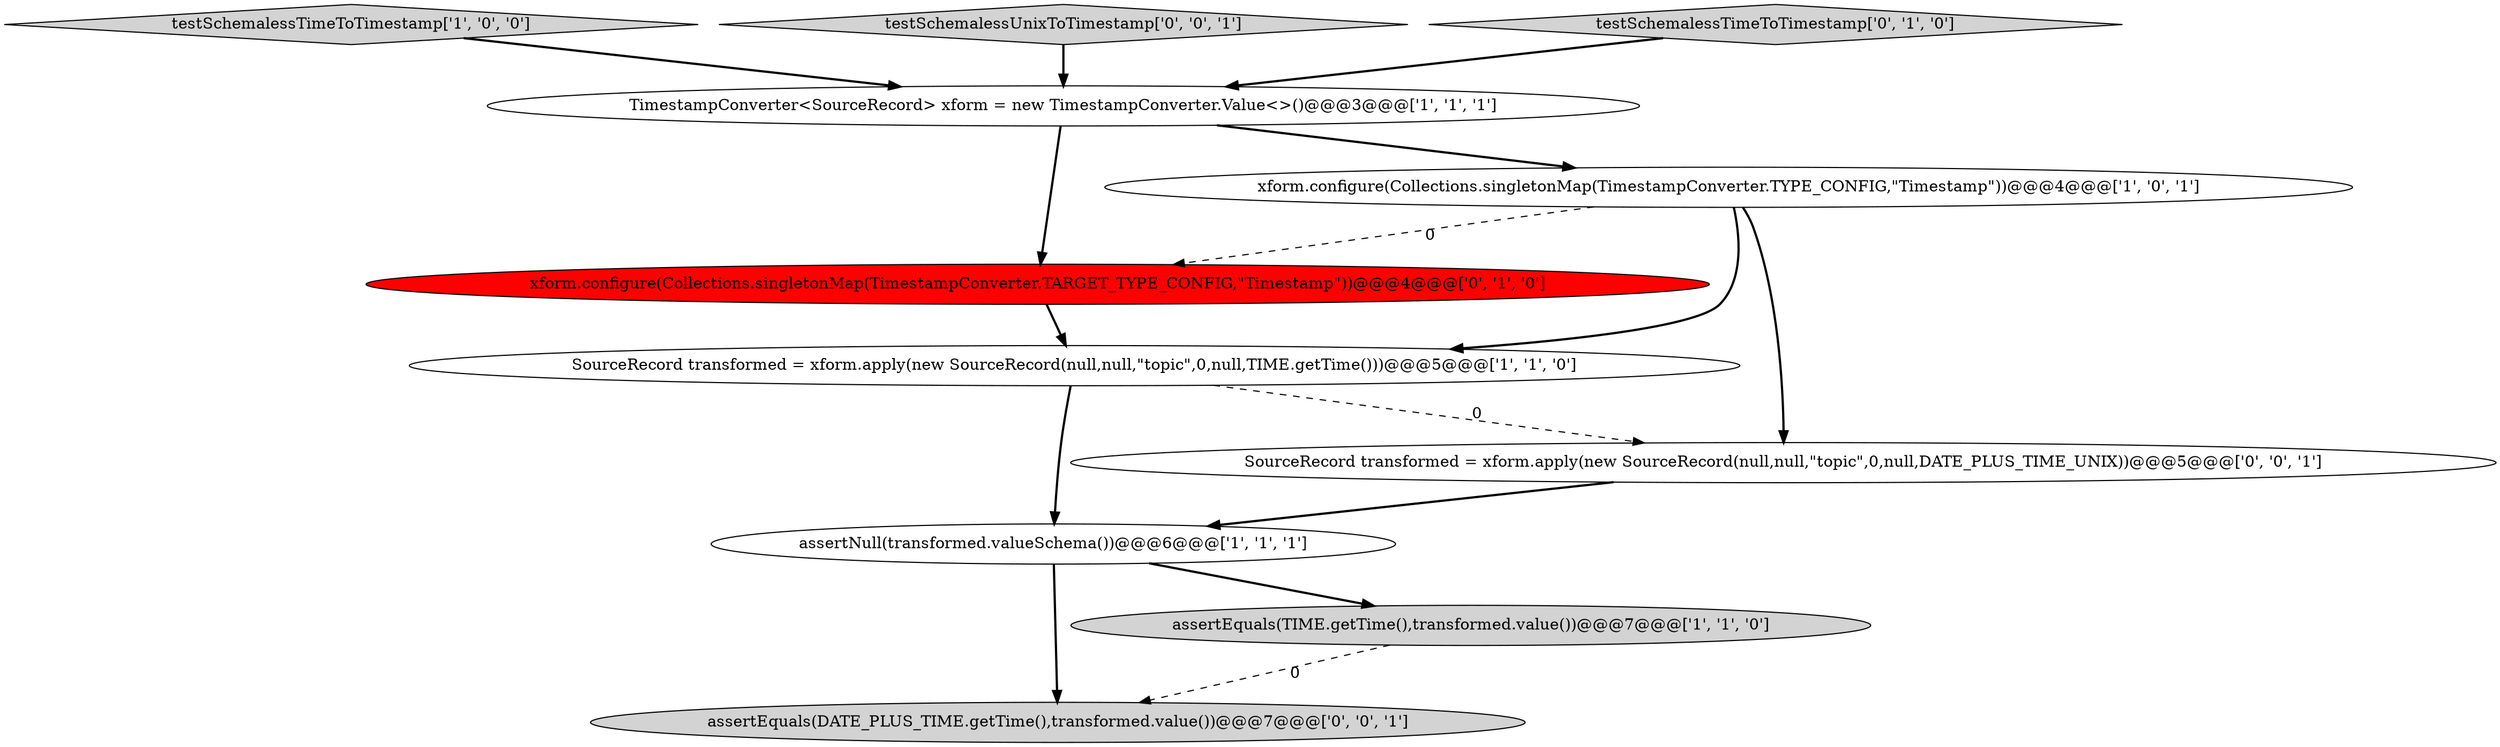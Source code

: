 digraph {
7 [style = filled, label = "xform.configure(Collections.singletonMap(TimestampConverter.TARGET_TYPE_CONFIG,\"Timestamp\"))@@@4@@@['0', '1', '0']", fillcolor = red, shape = ellipse image = "AAA1AAABBB2BBB"];
0 [style = filled, label = "TimestampConverter<SourceRecord> xform = new TimestampConverter.Value<>()@@@3@@@['1', '1', '1']", fillcolor = white, shape = ellipse image = "AAA0AAABBB1BBB"];
2 [style = filled, label = "xform.configure(Collections.singletonMap(TimestampConverter.TYPE_CONFIG,\"Timestamp\"))@@@4@@@['1', '0', '1']", fillcolor = white, shape = ellipse image = "AAA0AAABBB1BBB"];
10 [style = filled, label = "assertEquals(DATE_PLUS_TIME.getTime(),transformed.value())@@@7@@@['0', '0', '1']", fillcolor = lightgray, shape = ellipse image = "AAA0AAABBB3BBB"];
3 [style = filled, label = "testSchemalessTimeToTimestamp['1', '0', '0']", fillcolor = lightgray, shape = diamond image = "AAA0AAABBB1BBB"];
5 [style = filled, label = "SourceRecord transformed = xform.apply(new SourceRecord(null,null,\"topic\",0,null,TIME.getTime()))@@@5@@@['1', '1', '0']", fillcolor = white, shape = ellipse image = "AAA0AAABBB1BBB"];
8 [style = filled, label = "testSchemalessUnixToTimestamp['0', '0', '1']", fillcolor = lightgray, shape = diamond image = "AAA0AAABBB3BBB"];
9 [style = filled, label = "SourceRecord transformed = xform.apply(new SourceRecord(null,null,\"topic\",0,null,DATE_PLUS_TIME_UNIX))@@@5@@@['0', '0', '1']", fillcolor = white, shape = ellipse image = "AAA0AAABBB3BBB"];
1 [style = filled, label = "assertEquals(TIME.getTime(),transformed.value())@@@7@@@['1', '1', '0']", fillcolor = lightgray, shape = ellipse image = "AAA0AAABBB1BBB"];
4 [style = filled, label = "assertNull(transformed.valueSchema())@@@6@@@['1', '1', '1']", fillcolor = white, shape = ellipse image = "AAA0AAABBB1BBB"];
6 [style = filled, label = "testSchemalessTimeToTimestamp['0', '1', '0']", fillcolor = lightgray, shape = diamond image = "AAA0AAABBB2BBB"];
8->0 [style = bold, label=""];
4->10 [style = bold, label=""];
3->0 [style = bold, label=""];
5->9 [style = dashed, label="0"];
4->1 [style = bold, label=""];
7->5 [style = bold, label=""];
0->2 [style = bold, label=""];
6->0 [style = bold, label=""];
1->10 [style = dashed, label="0"];
2->9 [style = bold, label=""];
2->7 [style = dashed, label="0"];
5->4 [style = bold, label=""];
9->4 [style = bold, label=""];
2->5 [style = bold, label=""];
0->7 [style = bold, label=""];
}
